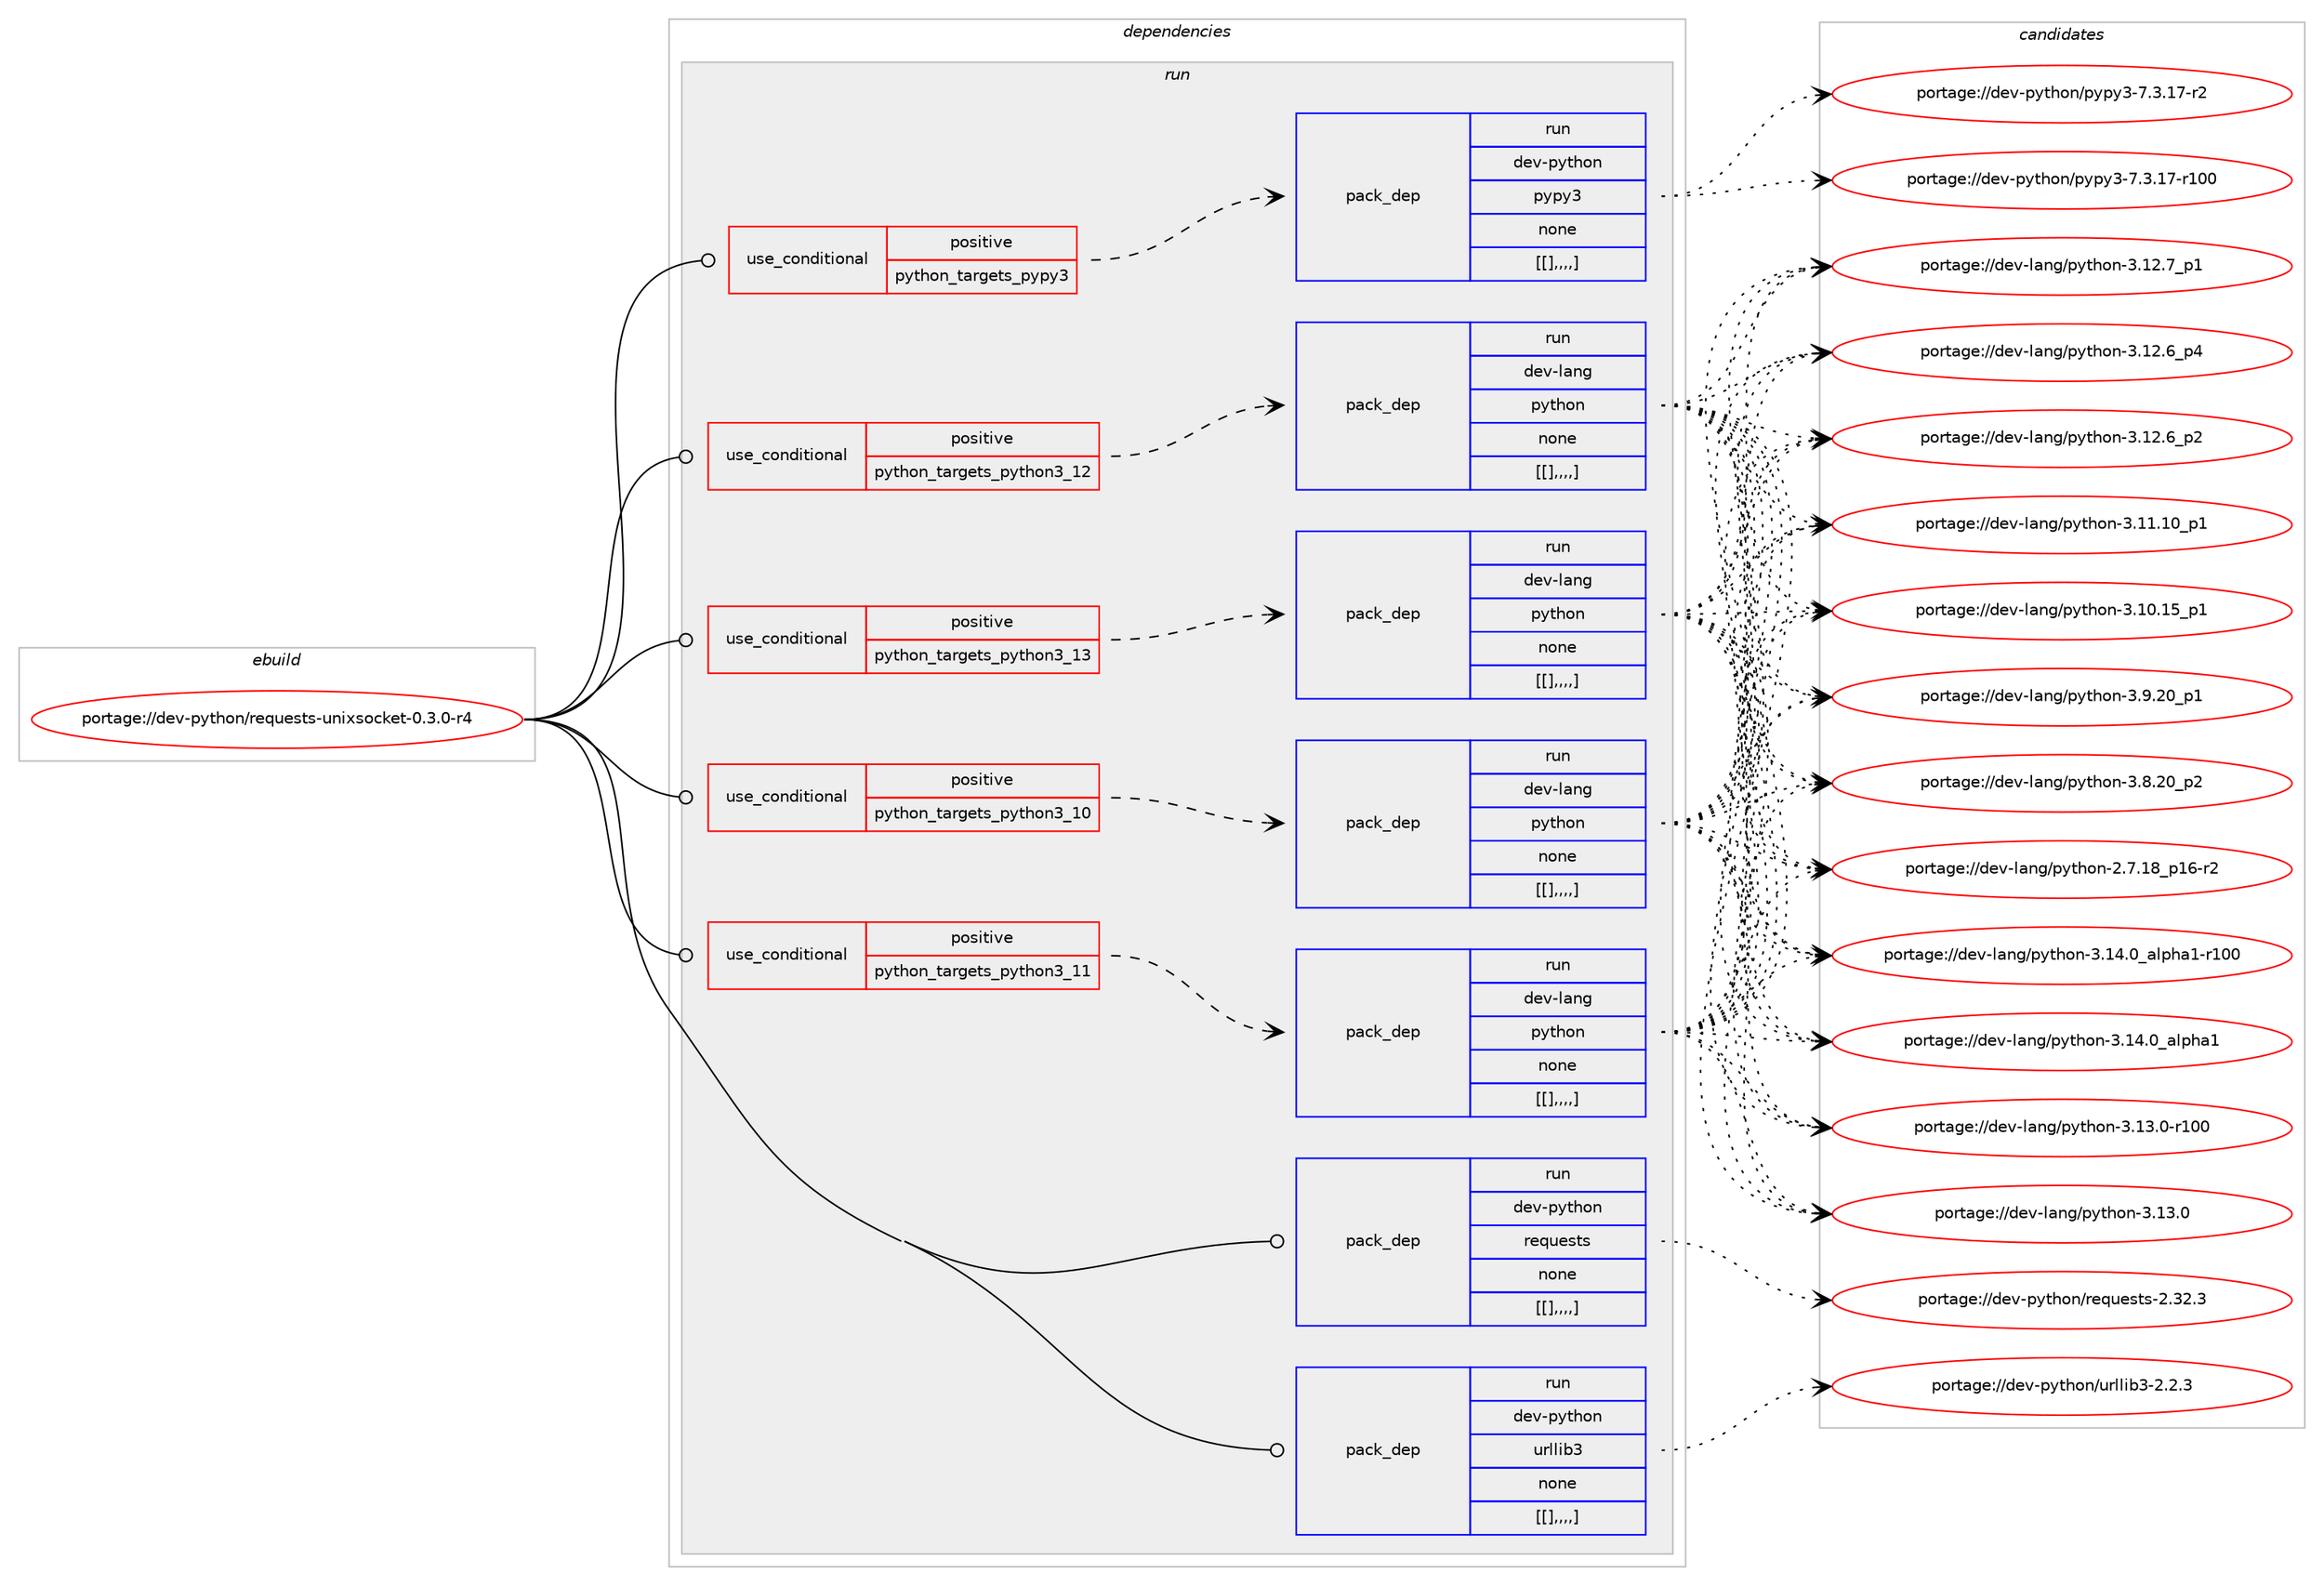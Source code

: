digraph prolog {

# *************
# Graph options
# *************

newrank=true;
concentrate=true;
compound=true;
graph [rankdir=LR,fontname=Helvetica,fontsize=10,ranksep=1.5];#, ranksep=2.5, nodesep=0.2];
edge  [arrowhead=vee];
node  [fontname=Helvetica,fontsize=10];

# **********
# The ebuild
# **********

subgraph cluster_leftcol {
color=gray;
label=<<i>ebuild</i>>;
id [label="portage://dev-python/requests-unixsocket-0.3.0-r4", color=red, width=4, href="../dev-python/requests-unixsocket-0.3.0-r4.svg"];
}

# ****************
# The dependencies
# ****************

subgraph cluster_midcol {
color=gray;
label=<<i>dependencies</i>>;
subgraph cluster_compile {
fillcolor="#eeeeee";
style=filled;
label=<<i>compile</i>>;
}
subgraph cluster_compileandrun {
fillcolor="#eeeeee";
style=filled;
label=<<i>compile and run</i>>;
}
subgraph cluster_run {
fillcolor="#eeeeee";
style=filled;
label=<<i>run</i>>;
subgraph cond41787 {
dependency168813 [label=<<TABLE BORDER="0" CELLBORDER="1" CELLSPACING="0" CELLPADDING="4"><TR><TD ROWSPAN="3" CELLPADDING="10">use_conditional</TD></TR><TR><TD>positive</TD></TR><TR><TD>python_targets_pypy3</TD></TR></TABLE>>, shape=none, color=red];
subgraph pack125697 {
dependency168833 [label=<<TABLE BORDER="0" CELLBORDER="1" CELLSPACING="0" CELLPADDING="4" WIDTH="220"><TR><TD ROWSPAN="6" CELLPADDING="30">pack_dep</TD></TR><TR><TD WIDTH="110">run</TD></TR><TR><TD>dev-python</TD></TR><TR><TD>pypy3</TD></TR><TR><TD>none</TD></TR><TR><TD>[[],,,,]</TD></TR></TABLE>>, shape=none, color=blue];
}
dependency168813:e -> dependency168833:w [weight=20,style="dashed",arrowhead="vee"];
}
id:e -> dependency168813:w [weight=20,style="solid",arrowhead="odot"];
subgraph cond41814 {
dependency168937 [label=<<TABLE BORDER="0" CELLBORDER="1" CELLSPACING="0" CELLPADDING="4"><TR><TD ROWSPAN="3" CELLPADDING="10">use_conditional</TD></TR><TR><TD>positive</TD></TR><TR><TD>python_targets_python3_10</TD></TR></TABLE>>, shape=none, color=red];
subgraph pack125761 {
dependency169060 [label=<<TABLE BORDER="0" CELLBORDER="1" CELLSPACING="0" CELLPADDING="4" WIDTH="220"><TR><TD ROWSPAN="6" CELLPADDING="30">pack_dep</TD></TR><TR><TD WIDTH="110">run</TD></TR><TR><TD>dev-lang</TD></TR><TR><TD>python</TD></TR><TR><TD>none</TD></TR><TR><TD>[[],,,,]</TD></TR></TABLE>>, shape=none, color=blue];
}
dependency168937:e -> dependency169060:w [weight=20,style="dashed",arrowhead="vee"];
}
id:e -> dependency168937:w [weight=20,style="solid",arrowhead="odot"];
subgraph cond41896 {
dependency169082 [label=<<TABLE BORDER="0" CELLBORDER="1" CELLSPACING="0" CELLPADDING="4"><TR><TD ROWSPAN="3" CELLPADDING="10">use_conditional</TD></TR><TR><TD>positive</TD></TR><TR><TD>python_targets_python3_11</TD></TR></TABLE>>, shape=none, color=red];
subgraph pack125924 {
dependency169223 [label=<<TABLE BORDER="0" CELLBORDER="1" CELLSPACING="0" CELLPADDING="4" WIDTH="220"><TR><TD ROWSPAN="6" CELLPADDING="30">pack_dep</TD></TR><TR><TD WIDTH="110">run</TD></TR><TR><TD>dev-lang</TD></TR><TR><TD>python</TD></TR><TR><TD>none</TD></TR><TR><TD>[[],,,,]</TD></TR></TABLE>>, shape=none, color=blue];
}
dependency169082:e -> dependency169223:w [weight=20,style="dashed",arrowhead="vee"];
}
id:e -> dependency169082:w [weight=20,style="solid",arrowhead="odot"];
subgraph cond41950 {
dependency169253 [label=<<TABLE BORDER="0" CELLBORDER="1" CELLSPACING="0" CELLPADDING="4"><TR><TD ROWSPAN="3" CELLPADDING="10">use_conditional</TD></TR><TR><TD>positive</TD></TR><TR><TD>python_targets_python3_12</TD></TR></TABLE>>, shape=none, color=red];
subgraph pack125952 {
dependency169266 [label=<<TABLE BORDER="0" CELLBORDER="1" CELLSPACING="0" CELLPADDING="4" WIDTH="220"><TR><TD ROWSPAN="6" CELLPADDING="30">pack_dep</TD></TR><TR><TD WIDTH="110">run</TD></TR><TR><TD>dev-lang</TD></TR><TR><TD>python</TD></TR><TR><TD>none</TD></TR><TR><TD>[[],,,,]</TD></TR></TABLE>>, shape=none, color=blue];
}
dependency169253:e -> dependency169266:w [weight=20,style="dashed",arrowhead="vee"];
}
id:e -> dependency169253:w [weight=20,style="solid",arrowhead="odot"];
subgraph cond41977 {
dependency169311 [label=<<TABLE BORDER="0" CELLBORDER="1" CELLSPACING="0" CELLPADDING="4"><TR><TD ROWSPAN="3" CELLPADDING="10">use_conditional</TD></TR><TR><TD>positive</TD></TR><TR><TD>python_targets_python3_13</TD></TR></TABLE>>, shape=none, color=red];
subgraph pack125994 {
dependency169326 [label=<<TABLE BORDER="0" CELLBORDER="1" CELLSPACING="0" CELLPADDING="4" WIDTH="220"><TR><TD ROWSPAN="6" CELLPADDING="30">pack_dep</TD></TR><TR><TD WIDTH="110">run</TD></TR><TR><TD>dev-lang</TD></TR><TR><TD>python</TD></TR><TR><TD>none</TD></TR><TR><TD>[[],,,,]</TD></TR></TABLE>>, shape=none, color=blue];
}
dependency169311:e -> dependency169326:w [weight=20,style="dashed",arrowhead="vee"];
}
id:e -> dependency169311:w [weight=20,style="solid",arrowhead="odot"];
subgraph pack125998 {
dependency169411 [label=<<TABLE BORDER="0" CELLBORDER="1" CELLSPACING="0" CELLPADDING="4" WIDTH="220"><TR><TD ROWSPAN="6" CELLPADDING="30">pack_dep</TD></TR><TR><TD WIDTH="110">run</TD></TR><TR><TD>dev-python</TD></TR><TR><TD>requests</TD></TR><TR><TD>none</TD></TR><TR><TD>[[],,,,]</TD></TR></TABLE>>, shape=none, color=blue];
}
id:e -> dependency169411:w [weight=20,style="solid",arrowhead="odot"];
subgraph pack126046 {
dependency169448 [label=<<TABLE BORDER="0" CELLBORDER="1" CELLSPACING="0" CELLPADDING="4" WIDTH="220"><TR><TD ROWSPAN="6" CELLPADDING="30">pack_dep</TD></TR><TR><TD WIDTH="110">run</TD></TR><TR><TD>dev-python</TD></TR><TR><TD>urllib3</TD></TR><TR><TD>none</TD></TR><TR><TD>[[],,,,]</TD></TR></TABLE>>, shape=none, color=blue];
}
id:e -> dependency169448:w [weight=20,style="solid",arrowhead="odot"];
}
}

# **************
# The candidates
# **************

subgraph cluster_choices {
rank=same;
color=gray;
label=<<i>candidates</i>>;

subgraph choice125702 {
color=black;
nodesep=1;
choice100101118451121211161041111104711212111212151455546514649554511450 [label="portage://dev-python/pypy3-7.3.17-r2", color=red, width=4,href="../dev-python/pypy3-7.3.17-r2.svg"];
choice1001011184511212111610411111047112121112121514555465146495545114494848 [label="portage://dev-python/pypy3-7.3.17-r100", color=red, width=4,href="../dev-python/pypy3-7.3.17-r100.svg"];
dependency168833:e -> choice100101118451121211161041111104711212111212151455546514649554511450:w [style=dotted,weight="100"];
dependency168833:e -> choice1001011184511212111610411111047112121112121514555465146495545114494848:w [style=dotted,weight="100"];
}
subgraph choice125710 {
color=black;
nodesep=1;
choice100101118451089711010347112121116104111110455146495246489597108112104974945114494848 [label="portage://dev-lang/python-3.14.0_alpha1-r100", color=red, width=4,href="../dev-lang/python-3.14.0_alpha1-r100.svg"];
choice1001011184510897110103471121211161041111104551464952464895971081121049749 [label="portage://dev-lang/python-3.14.0_alpha1", color=red, width=4,href="../dev-lang/python-3.14.0_alpha1.svg"];
choice1001011184510897110103471121211161041111104551464951464845114494848 [label="portage://dev-lang/python-3.13.0-r100", color=red, width=4,href="../dev-lang/python-3.13.0-r100.svg"];
choice10010111845108971101034711212111610411111045514649514648 [label="portage://dev-lang/python-3.13.0", color=red, width=4,href="../dev-lang/python-3.13.0.svg"];
choice100101118451089711010347112121116104111110455146495046559511249 [label="portage://dev-lang/python-3.12.7_p1", color=red, width=4,href="../dev-lang/python-3.12.7_p1.svg"];
choice100101118451089711010347112121116104111110455146495046549511252 [label="portage://dev-lang/python-3.12.6_p4", color=red, width=4,href="../dev-lang/python-3.12.6_p4.svg"];
choice100101118451089711010347112121116104111110455146495046549511250 [label="portage://dev-lang/python-3.12.6_p2", color=red, width=4,href="../dev-lang/python-3.12.6_p2.svg"];
choice10010111845108971101034711212111610411111045514649494649489511249 [label="portage://dev-lang/python-3.11.10_p1", color=red, width=4,href="../dev-lang/python-3.11.10_p1.svg"];
choice10010111845108971101034711212111610411111045514649484649539511249 [label="portage://dev-lang/python-3.10.15_p1", color=red, width=4,href="../dev-lang/python-3.10.15_p1.svg"];
choice100101118451089711010347112121116104111110455146574650489511249 [label="portage://dev-lang/python-3.9.20_p1", color=red, width=4,href="../dev-lang/python-3.9.20_p1.svg"];
choice100101118451089711010347112121116104111110455146564650489511250 [label="portage://dev-lang/python-3.8.20_p2", color=red, width=4,href="../dev-lang/python-3.8.20_p2.svg"];
choice100101118451089711010347112121116104111110455046554649569511249544511450 [label="portage://dev-lang/python-2.7.18_p16-r2", color=red, width=4,href="../dev-lang/python-2.7.18_p16-r2.svg"];
dependency169060:e -> choice100101118451089711010347112121116104111110455146495246489597108112104974945114494848:w [style=dotted,weight="100"];
dependency169060:e -> choice1001011184510897110103471121211161041111104551464952464895971081121049749:w [style=dotted,weight="100"];
dependency169060:e -> choice1001011184510897110103471121211161041111104551464951464845114494848:w [style=dotted,weight="100"];
dependency169060:e -> choice10010111845108971101034711212111610411111045514649514648:w [style=dotted,weight="100"];
dependency169060:e -> choice100101118451089711010347112121116104111110455146495046559511249:w [style=dotted,weight="100"];
dependency169060:e -> choice100101118451089711010347112121116104111110455146495046549511252:w [style=dotted,weight="100"];
dependency169060:e -> choice100101118451089711010347112121116104111110455146495046549511250:w [style=dotted,weight="100"];
dependency169060:e -> choice10010111845108971101034711212111610411111045514649494649489511249:w [style=dotted,weight="100"];
dependency169060:e -> choice10010111845108971101034711212111610411111045514649484649539511249:w [style=dotted,weight="100"];
dependency169060:e -> choice100101118451089711010347112121116104111110455146574650489511249:w [style=dotted,weight="100"];
dependency169060:e -> choice100101118451089711010347112121116104111110455146564650489511250:w [style=dotted,weight="100"];
dependency169060:e -> choice100101118451089711010347112121116104111110455046554649569511249544511450:w [style=dotted,weight="100"];
}
subgraph choice125728 {
color=black;
nodesep=1;
choice100101118451089711010347112121116104111110455146495246489597108112104974945114494848 [label="portage://dev-lang/python-3.14.0_alpha1-r100", color=red, width=4,href="../dev-lang/python-3.14.0_alpha1-r100.svg"];
choice1001011184510897110103471121211161041111104551464952464895971081121049749 [label="portage://dev-lang/python-3.14.0_alpha1", color=red, width=4,href="../dev-lang/python-3.14.0_alpha1.svg"];
choice1001011184510897110103471121211161041111104551464951464845114494848 [label="portage://dev-lang/python-3.13.0-r100", color=red, width=4,href="../dev-lang/python-3.13.0-r100.svg"];
choice10010111845108971101034711212111610411111045514649514648 [label="portage://dev-lang/python-3.13.0", color=red, width=4,href="../dev-lang/python-3.13.0.svg"];
choice100101118451089711010347112121116104111110455146495046559511249 [label="portage://dev-lang/python-3.12.7_p1", color=red, width=4,href="../dev-lang/python-3.12.7_p1.svg"];
choice100101118451089711010347112121116104111110455146495046549511252 [label="portage://dev-lang/python-3.12.6_p4", color=red, width=4,href="../dev-lang/python-3.12.6_p4.svg"];
choice100101118451089711010347112121116104111110455146495046549511250 [label="portage://dev-lang/python-3.12.6_p2", color=red, width=4,href="../dev-lang/python-3.12.6_p2.svg"];
choice10010111845108971101034711212111610411111045514649494649489511249 [label="portage://dev-lang/python-3.11.10_p1", color=red, width=4,href="../dev-lang/python-3.11.10_p1.svg"];
choice10010111845108971101034711212111610411111045514649484649539511249 [label="portage://dev-lang/python-3.10.15_p1", color=red, width=4,href="../dev-lang/python-3.10.15_p1.svg"];
choice100101118451089711010347112121116104111110455146574650489511249 [label="portage://dev-lang/python-3.9.20_p1", color=red, width=4,href="../dev-lang/python-3.9.20_p1.svg"];
choice100101118451089711010347112121116104111110455146564650489511250 [label="portage://dev-lang/python-3.8.20_p2", color=red, width=4,href="../dev-lang/python-3.8.20_p2.svg"];
choice100101118451089711010347112121116104111110455046554649569511249544511450 [label="portage://dev-lang/python-2.7.18_p16-r2", color=red, width=4,href="../dev-lang/python-2.7.18_p16-r2.svg"];
dependency169223:e -> choice100101118451089711010347112121116104111110455146495246489597108112104974945114494848:w [style=dotted,weight="100"];
dependency169223:e -> choice1001011184510897110103471121211161041111104551464952464895971081121049749:w [style=dotted,weight="100"];
dependency169223:e -> choice1001011184510897110103471121211161041111104551464951464845114494848:w [style=dotted,weight="100"];
dependency169223:e -> choice10010111845108971101034711212111610411111045514649514648:w [style=dotted,weight="100"];
dependency169223:e -> choice100101118451089711010347112121116104111110455146495046559511249:w [style=dotted,weight="100"];
dependency169223:e -> choice100101118451089711010347112121116104111110455146495046549511252:w [style=dotted,weight="100"];
dependency169223:e -> choice100101118451089711010347112121116104111110455146495046549511250:w [style=dotted,weight="100"];
dependency169223:e -> choice10010111845108971101034711212111610411111045514649494649489511249:w [style=dotted,weight="100"];
dependency169223:e -> choice10010111845108971101034711212111610411111045514649484649539511249:w [style=dotted,weight="100"];
dependency169223:e -> choice100101118451089711010347112121116104111110455146574650489511249:w [style=dotted,weight="100"];
dependency169223:e -> choice100101118451089711010347112121116104111110455146564650489511250:w [style=dotted,weight="100"];
dependency169223:e -> choice100101118451089711010347112121116104111110455046554649569511249544511450:w [style=dotted,weight="100"];
}
subgraph choice125735 {
color=black;
nodesep=1;
choice100101118451089711010347112121116104111110455146495246489597108112104974945114494848 [label="portage://dev-lang/python-3.14.0_alpha1-r100", color=red, width=4,href="../dev-lang/python-3.14.0_alpha1-r100.svg"];
choice1001011184510897110103471121211161041111104551464952464895971081121049749 [label="portage://dev-lang/python-3.14.0_alpha1", color=red, width=4,href="../dev-lang/python-3.14.0_alpha1.svg"];
choice1001011184510897110103471121211161041111104551464951464845114494848 [label="portage://dev-lang/python-3.13.0-r100", color=red, width=4,href="../dev-lang/python-3.13.0-r100.svg"];
choice10010111845108971101034711212111610411111045514649514648 [label="portage://dev-lang/python-3.13.0", color=red, width=4,href="../dev-lang/python-3.13.0.svg"];
choice100101118451089711010347112121116104111110455146495046559511249 [label="portage://dev-lang/python-3.12.7_p1", color=red, width=4,href="../dev-lang/python-3.12.7_p1.svg"];
choice100101118451089711010347112121116104111110455146495046549511252 [label="portage://dev-lang/python-3.12.6_p4", color=red, width=4,href="../dev-lang/python-3.12.6_p4.svg"];
choice100101118451089711010347112121116104111110455146495046549511250 [label="portage://dev-lang/python-3.12.6_p2", color=red, width=4,href="../dev-lang/python-3.12.6_p2.svg"];
choice10010111845108971101034711212111610411111045514649494649489511249 [label="portage://dev-lang/python-3.11.10_p1", color=red, width=4,href="../dev-lang/python-3.11.10_p1.svg"];
choice10010111845108971101034711212111610411111045514649484649539511249 [label="portage://dev-lang/python-3.10.15_p1", color=red, width=4,href="../dev-lang/python-3.10.15_p1.svg"];
choice100101118451089711010347112121116104111110455146574650489511249 [label="portage://dev-lang/python-3.9.20_p1", color=red, width=4,href="../dev-lang/python-3.9.20_p1.svg"];
choice100101118451089711010347112121116104111110455146564650489511250 [label="portage://dev-lang/python-3.8.20_p2", color=red, width=4,href="../dev-lang/python-3.8.20_p2.svg"];
choice100101118451089711010347112121116104111110455046554649569511249544511450 [label="portage://dev-lang/python-2.7.18_p16-r2", color=red, width=4,href="../dev-lang/python-2.7.18_p16-r2.svg"];
dependency169266:e -> choice100101118451089711010347112121116104111110455146495246489597108112104974945114494848:w [style=dotted,weight="100"];
dependency169266:e -> choice1001011184510897110103471121211161041111104551464952464895971081121049749:w [style=dotted,weight="100"];
dependency169266:e -> choice1001011184510897110103471121211161041111104551464951464845114494848:w [style=dotted,weight="100"];
dependency169266:e -> choice10010111845108971101034711212111610411111045514649514648:w [style=dotted,weight="100"];
dependency169266:e -> choice100101118451089711010347112121116104111110455146495046559511249:w [style=dotted,weight="100"];
dependency169266:e -> choice100101118451089711010347112121116104111110455146495046549511252:w [style=dotted,weight="100"];
dependency169266:e -> choice100101118451089711010347112121116104111110455146495046549511250:w [style=dotted,weight="100"];
dependency169266:e -> choice10010111845108971101034711212111610411111045514649494649489511249:w [style=dotted,weight="100"];
dependency169266:e -> choice10010111845108971101034711212111610411111045514649484649539511249:w [style=dotted,weight="100"];
dependency169266:e -> choice100101118451089711010347112121116104111110455146574650489511249:w [style=dotted,weight="100"];
dependency169266:e -> choice100101118451089711010347112121116104111110455146564650489511250:w [style=dotted,weight="100"];
dependency169266:e -> choice100101118451089711010347112121116104111110455046554649569511249544511450:w [style=dotted,weight="100"];
}
subgraph choice125743 {
color=black;
nodesep=1;
choice100101118451089711010347112121116104111110455146495246489597108112104974945114494848 [label="portage://dev-lang/python-3.14.0_alpha1-r100", color=red, width=4,href="../dev-lang/python-3.14.0_alpha1-r100.svg"];
choice1001011184510897110103471121211161041111104551464952464895971081121049749 [label="portage://dev-lang/python-3.14.0_alpha1", color=red, width=4,href="../dev-lang/python-3.14.0_alpha1.svg"];
choice1001011184510897110103471121211161041111104551464951464845114494848 [label="portage://dev-lang/python-3.13.0-r100", color=red, width=4,href="../dev-lang/python-3.13.0-r100.svg"];
choice10010111845108971101034711212111610411111045514649514648 [label="portage://dev-lang/python-3.13.0", color=red, width=4,href="../dev-lang/python-3.13.0.svg"];
choice100101118451089711010347112121116104111110455146495046559511249 [label="portage://dev-lang/python-3.12.7_p1", color=red, width=4,href="../dev-lang/python-3.12.7_p1.svg"];
choice100101118451089711010347112121116104111110455146495046549511252 [label="portage://dev-lang/python-3.12.6_p4", color=red, width=4,href="../dev-lang/python-3.12.6_p4.svg"];
choice100101118451089711010347112121116104111110455146495046549511250 [label="portage://dev-lang/python-3.12.6_p2", color=red, width=4,href="../dev-lang/python-3.12.6_p2.svg"];
choice10010111845108971101034711212111610411111045514649494649489511249 [label="portage://dev-lang/python-3.11.10_p1", color=red, width=4,href="../dev-lang/python-3.11.10_p1.svg"];
choice10010111845108971101034711212111610411111045514649484649539511249 [label="portage://dev-lang/python-3.10.15_p1", color=red, width=4,href="../dev-lang/python-3.10.15_p1.svg"];
choice100101118451089711010347112121116104111110455146574650489511249 [label="portage://dev-lang/python-3.9.20_p1", color=red, width=4,href="../dev-lang/python-3.9.20_p1.svg"];
choice100101118451089711010347112121116104111110455146564650489511250 [label="portage://dev-lang/python-3.8.20_p2", color=red, width=4,href="../dev-lang/python-3.8.20_p2.svg"];
choice100101118451089711010347112121116104111110455046554649569511249544511450 [label="portage://dev-lang/python-2.7.18_p16-r2", color=red, width=4,href="../dev-lang/python-2.7.18_p16-r2.svg"];
dependency169326:e -> choice100101118451089711010347112121116104111110455146495246489597108112104974945114494848:w [style=dotted,weight="100"];
dependency169326:e -> choice1001011184510897110103471121211161041111104551464952464895971081121049749:w [style=dotted,weight="100"];
dependency169326:e -> choice1001011184510897110103471121211161041111104551464951464845114494848:w [style=dotted,weight="100"];
dependency169326:e -> choice10010111845108971101034711212111610411111045514649514648:w [style=dotted,weight="100"];
dependency169326:e -> choice100101118451089711010347112121116104111110455146495046559511249:w [style=dotted,weight="100"];
dependency169326:e -> choice100101118451089711010347112121116104111110455146495046549511252:w [style=dotted,weight="100"];
dependency169326:e -> choice100101118451089711010347112121116104111110455146495046549511250:w [style=dotted,weight="100"];
dependency169326:e -> choice10010111845108971101034711212111610411111045514649494649489511249:w [style=dotted,weight="100"];
dependency169326:e -> choice10010111845108971101034711212111610411111045514649484649539511249:w [style=dotted,weight="100"];
dependency169326:e -> choice100101118451089711010347112121116104111110455146574650489511249:w [style=dotted,weight="100"];
dependency169326:e -> choice100101118451089711010347112121116104111110455146564650489511250:w [style=dotted,weight="100"];
dependency169326:e -> choice100101118451089711010347112121116104111110455046554649569511249544511450:w [style=dotted,weight="100"];
}
subgraph choice125758 {
color=black;
nodesep=1;
choice100101118451121211161041111104711410111311710111511611545504651504651 [label="portage://dev-python/requests-2.32.3", color=red, width=4,href="../dev-python/requests-2.32.3.svg"];
dependency169411:e -> choice100101118451121211161041111104711410111311710111511611545504651504651:w [style=dotted,weight="100"];
}
subgraph choice125777 {
color=black;
nodesep=1;
choice10010111845112121116104111110471171141081081059851455046504651 [label="portage://dev-python/urllib3-2.2.3", color=red, width=4,href="../dev-python/urllib3-2.2.3.svg"];
dependency169448:e -> choice10010111845112121116104111110471171141081081059851455046504651:w [style=dotted,weight="100"];
}
}

}
